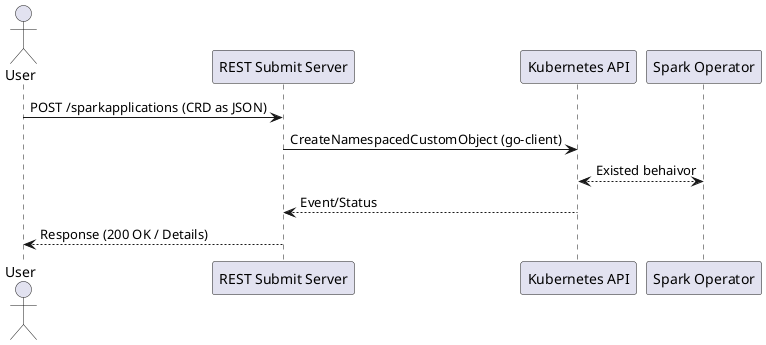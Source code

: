 @startuml
actor User
participant "REST Submit Server" as REST
participant "Kubernetes API" as K8s
participant "Spark Operator" as Operator

User -> REST: POST /sparkapplications (CRD as JSON)
REST -> K8s: CreateNamespacedCustomObject (go-client)
K8s <--> Operator: Existed behaivor
K8s --> REST: Event/Status
REST --> User: Response (200 OK / Details)
@enduml